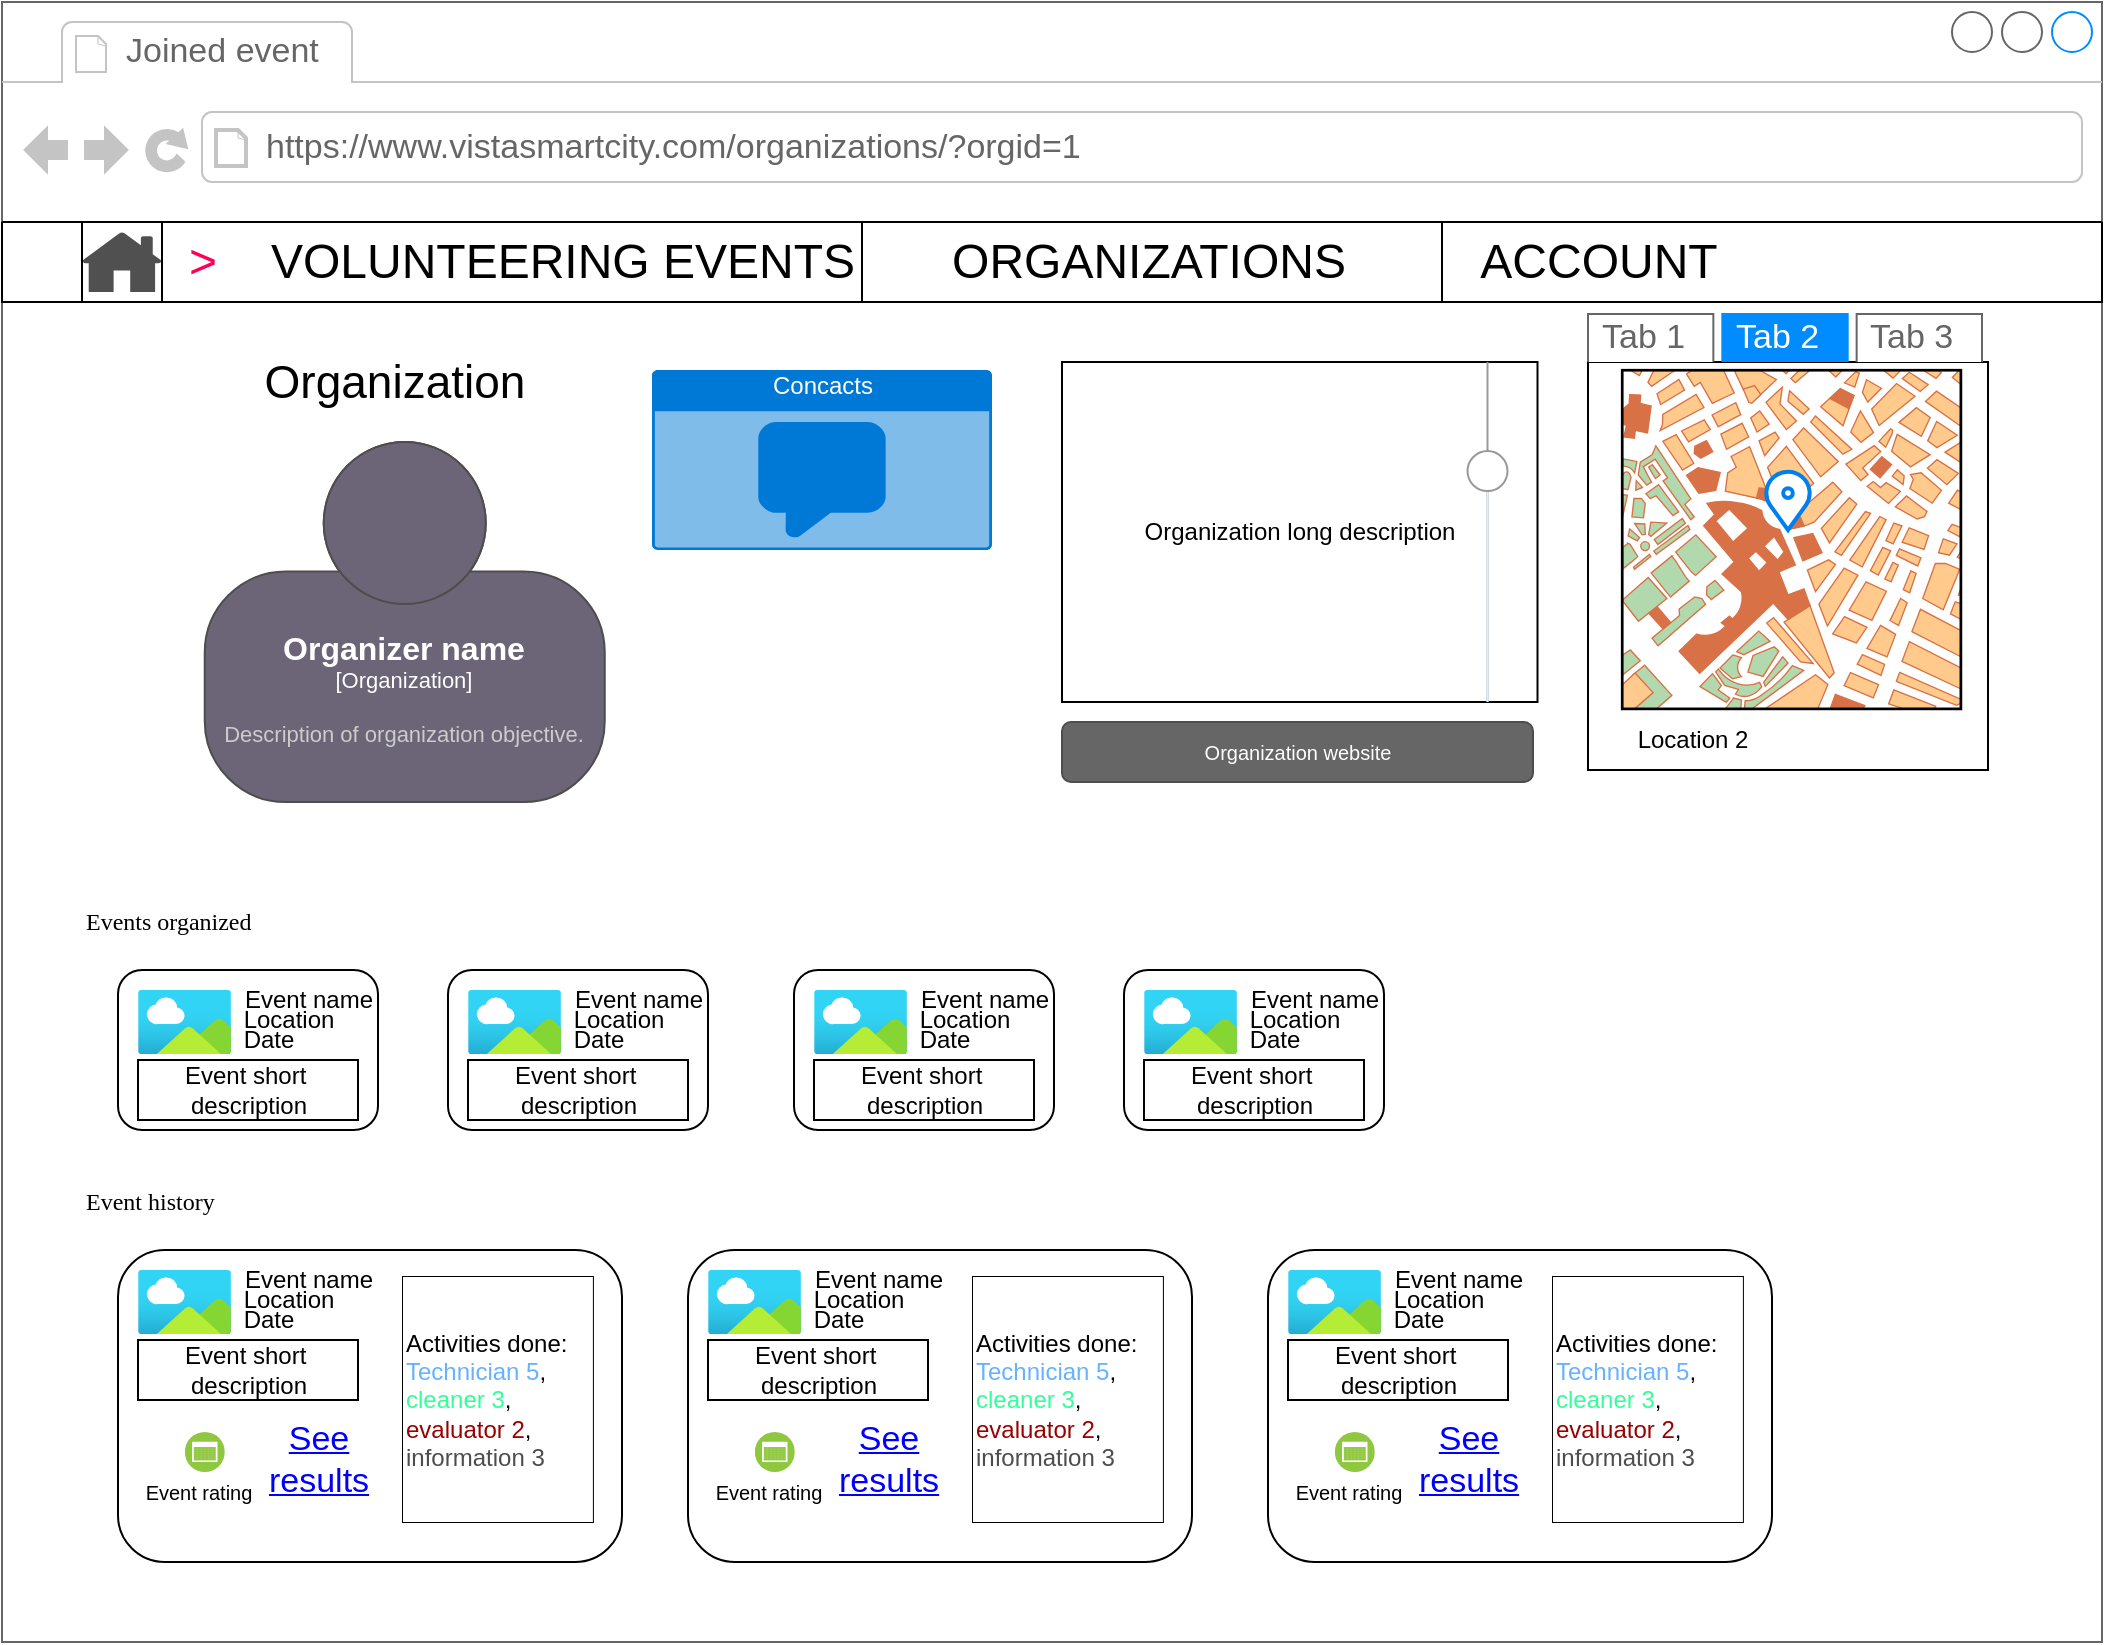 <mxfile version="21.2.3" type="github">
  <diagram name="Page-1" id="2cc2dc42-3aac-f2a9-1cec-7a8b7cbee084">
    <mxGraphModel dx="1436" dy="874" grid="1" gridSize="10" guides="1" tooltips="1" connect="1" arrows="1" fold="1" page="1" pageScale="1" pageWidth="1100" pageHeight="850" background="none" math="0" shadow="0">
      <root>
        <mxCell id="0" />
        <mxCell id="1" parent="0" />
        <mxCell id="7026571954dc6520-1" value="" style="strokeWidth=1;shadow=0;dashed=0;align=center;html=1;shape=mxgraph.mockup.containers.browserWindow;rSize=0;strokeColor=#666666;mainText=,;recursiveResize=0;rounded=0;labelBackgroundColor=none;fontFamily=Verdana;fontSize=12" parent="1" vertex="1">
          <mxGeometry x="30" y="20" width="1050" height="820" as="geometry" />
        </mxCell>
        <mxCell id="7026571954dc6520-2" value="Joined event" style="strokeWidth=1;shadow=0;dashed=0;align=center;html=1;shape=mxgraph.mockup.containers.anchor;fontSize=17;fontColor=#666666;align=left;" parent="7026571954dc6520-1" vertex="1">
          <mxGeometry x="60" y="12" width="110" height="26" as="geometry" />
        </mxCell>
        <mxCell id="7026571954dc6520-3" value="https://www.vistasmartcity.com/organizations/?orgid=1" style="strokeWidth=1;shadow=0;dashed=0;align=center;html=1;shape=mxgraph.mockup.containers.anchor;rSize=0;fontSize=17;fontColor=#666666;align=left;" parent="7026571954dc6520-1" vertex="1">
          <mxGeometry x="130" y="60" width="250" height="26" as="geometry" />
        </mxCell>
        <mxCell id="4rItziBb_c25DRYMOsrU-19" value="Organization long description" style="rounded=0;whiteSpace=wrap;html=1;" parent="7026571954dc6520-1" vertex="1">
          <mxGeometry x="530" y="180" width="237.75" height="170" as="geometry" />
        </mxCell>
        <mxCell id="4rItziBb_c25DRYMOsrU-20" value="" style="verticalLabelPosition=bottom;shadow=0;dashed=0;align=center;html=1;verticalAlign=top;strokeWidth=1;shape=mxgraph.mockup.forms.horSlider;strokeColor=#999999;sliderStyle=basic;sliderPos=69.032;handleStyle=circle;fillColor2=#ddeeff;direction=north;" parent="7026571954dc6520-1" vertex="1">
          <mxGeometry x="727.75" y="180" width="30" height="170" as="geometry" />
        </mxCell>
        <object placeholders="1" c4Name="Organizer name" c4Type="Organization" c4Description="Description of organization objective." label="&lt;font style=&quot;font-size: 16px&quot;&gt;&lt;b&gt;%c4Name%&lt;/b&gt;&lt;/font&gt;&lt;div&gt;[%c4Type%]&lt;/div&gt;&lt;br&gt;&lt;div&gt;&lt;font style=&quot;font-size: 11px&quot;&gt;&lt;font color=&quot;#cccccc&quot;&gt;%c4Description%&lt;/font&gt;&lt;/div&gt;" id="4rItziBb_c25DRYMOsrU-23">
          <mxCell style="html=1;fontSize=11;dashed=0;whiteSpace=wrap;fillColor=#6C6477;strokeColor=#4D4D4D;fontColor=#ffffff;shape=mxgraph.c4.person2;align=center;metaEdit=1;points=[[0.5,0,0],[1,0.5,0],[1,0.75,0],[0.75,1,0],[0.5,1,0],[0.25,1,0],[0,0.75,0],[0,0.5,0]];resizable=0;" parent="7026571954dc6520-1" vertex="1">
            <mxGeometry x="101.37" y="220" width="200" height="180" as="geometry" />
          </mxCell>
        </object>
        <mxCell id="4rItziBb_c25DRYMOsrU-26" value="" style="rounded=0;whiteSpace=wrap;html=1;" parent="7026571954dc6520-1" vertex="1">
          <mxGeometry x="793" y="180" width="200" height="204" as="geometry" />
        </mxCell>
        <mxCell id="4rItziBb_c25DRYMOsrU-25" value="" style="verticalLabelPosition=bottom;shadow=0;dashed=0;align=center;html=1;verticalAlign=top;strokeWidth=1;shape=mxgraph.mockup.misc.map;" parent="7026571954dc6520-1" vertex="1">
          <mxGeometry x="810" y="184" width="170" height="170" as="geometry" />
        </mxCell>
        <mxCell id="4rItziBb_c25DRYMOsrU-27" value="Location 2" style="text;html=1;align=center;verticalAlign=middle;resizable=0;points=[];autosize=1;strokeColor=none;fillColor=none;" parent="7026571954dc6520-1" vertex="1">
          <mxGeometry x="805" y="354" width="80" height="30" as="geometry" />
        </mxCell>
        <mxCell id="4rItziBb_c25DRYMOsrU-28" value="" style="html=1;verticalLabelPosition=bottom;align=center;labelBackgroundColor=#ffffff;verticalAlign=top;strokeWidth=2;strokeColor=#0080F0;shadow=0;dashed=0;shape=mxgraph.ios7.icons.location;" parent="7026571954dc6520-1" vertex="1">
          <mxGeometry x="881" y="234" width="24" height="30" as="geometry" />
        </mxCell>
        <mxCell id="4rItziBb_c25DRYMOsrU-29" value="&lt;font style=&quot;font-size: 23px;&quot;&gt;Organization&lt;/font&gt;" style="text;html=1;align=center;verticalAlign=middle;resizable=0;points=[];autosize=1;strokeColor=none;fillColor=none;" parent="7026571954dc6520-1" vertex="1">
          <mxGeometry x="121.37" y="170" width="150" height="40" as="geometry" />
        </mxCell>
        <mxCell id="4rItziBb_c25DRYMOsrU-33" value="Organization website" style="rounded=1;html=1;shadow=0;dashed=0;whiteSpace=wrap;fontSize=10;fillColor=#666666;align=center;strokeColor=#4D4D4D;fontColor=#ffffff;" parent="7026571954dc6520-1" vertex="1">
          <mxGeometry x="530" y="360" width="235.5" height="30" as="geometry" />
        </mxCell>
        <mxCell id="4rItziBb_c25DRYMOsrU-34" value="Concacts" style="html=1;strokeColor=none;fillColor=#0079D6;labelPosition=center;verticalLabelPosition=middle;verticalAlign=top;align=center;fontSize=12;outlineConnect=0;spacingTop=-6;fontColor=#FFFFFF;sketch=0;shape=mxgraph.sitemap.chat;" parent="7026571954dc6520-1" vertex="1">
          <mxGeometry x="325" y="184" width="170" height="90" as="geometry" />
        </mxCell>
        <mxCell id="n46MG3Q2pXrI5LUOVnrd-4" value="" style="group" vertex="1" connectable="0" parent="7026571954dc6520-1">
          <mxGeometry x="793" y="156" width="197" height="24" as="geometry" />
        </mxCell>
        <mxCell id="n46MG3Q2pXrI5LUOVnrd-1" value="Tab 1" style="strokeWidth=1;shadow=0;dashed=0;align=center;html=1;shape=mxgraph.mockup.forms.uRect;fontSize=17;fontColor=#666666;align=left;spacingLeft=5;strokeColor=#666666;" vertex="1" parent="n46MG3Q2pXrI5LUOVnrd-4">
          <mxGeometry width="62.682" height="24" as="geometry" />
        </mxCell>
        <mxCell id="n46MG3Q2pXrI5LUOVnrd-2" value="Tab 2" style="strokeWidth=1;shadow=0;dashed=0;align=center;html=1;shape=mxgraph.mockup.forms.uRect;fontSize=17;fontColor=#ffffff;align=left;spacingLeft=5;strokeColor=#008cff;fillColor=#008cff;" vertex="1" parent="n46MG3Q2pXrI5LUOVnrd-4">
          <mxGeometry x="67.159" width="62.682" height="24" as="geometry" />
        </mxCell>
        <mxCell id="n46MG3Q2pXrI5LUOVnrd-3" value="Tab 3" style="strokeWidth=1;shadow=0;dashed=0;align=center;html=1;shape=mxgraph.mockup.forms.uRect;fontSize=17;fontColor=#666666;align=left;spacingLeft=5;strokeColor=#666666;" vertex="1" parent="n46MG3Q2pXrI5LUOVnrd-4">
          <mxGeometry x="134.318" width="62.682" height="24" as="geometry" />
        </mxCell>
        <mxCell id="n46MG3Q2pXrI5LUOVnrd-5" value="Events organized" style="text;html=1;points=[];align=left;verticalAlign=top;spacingTop=-4;fontSize=12;fontFamily=Verdana;whiteSpace=wrap;" vertex="1" parent="7026571954dc6520-1">
          <mxGeometry x="40" y="450" width="240" height="40" as="geometry" />
        </mxCell>
        <mxCell id="n46MG3Q2pXrI5LUOVnrd-6" value="" style="rounded=1;whiteSpace=wrap;html=1;" vertex="1" parent="7026571954dc6520-1">
          <mxGeometry x="58" y="484" width="130" height="80" as="geometry" />
        </mxCell>
        <mxCell id="n46MG3Q2pXrI5LUOVnrd-7" value="" style="aspect=fixed;html=1;points=[];align=center;image;fontSize=12;image=img/lib/azure2/general/Image.svg;" vertex="1" parent="7026571954dc6520-1">
          <mxGeometry x="68" y="494" width="46.55" height="32" as="geometry" />
        </mxCell>
        <mxCell id="n46MG3Q2pXrI5LUOVnrd-8" value="Event name" style="text;html=1;align=center;verticalAlign=middle;resizable=0;points=[];autosize=1;strokeColor=none;fillColor=none;" vertex="1" parent="7026571954dc6520-1">
          <mxGeometry x="108" y="484" width="90" height="30" as="geometry" />
        </mxCell>
        <mxCell id="n46MG3Q2pXrI5LUOVnrd-9" value="Location" style="text;html=1;align=center;verticalAlign=middle;resizable=0;points=[];autosize=1;strokeColor=none;fillColor=none;" vertex="1" parent="7026571954dc6520-1">
          <mxGeometry x="108" y="494" width="70" height="30" as="geometry" />
        </mxCell>
        <mxCell id="n46MG3Q2pXrI5LUOVnrd-10" value="Date" style="text;html=1;align=center;verticalAlign=middle;resizable=0;points=[];autosize=1;strokeColor=none;fillColor=none;" vertex="1" parent="7026571954dc6520-1">
          <mxGeometry x="108" y="504" width="50" height="30" as="geometry" />
        </mxCell>
        <mxCell id="n46MG3Q2pXrI5LUOVnrd-11" value="" style="rounded=0;whiteSpace=wrap;html=1;" vertex="1" parent="7026571954dc6520-1">
          <mxGeometry x="68" y="529" width="110" height="30" as="geometry" />
        </mxCell>
        <mxCell id="n46MG3Q2pXrI5LUOVnrd-12" value="Event short&amp;nbsp;&lt;br&gt;description" style="text;html=1;align=center;verticalAlign=middle;resizable=0;points=[];autosize=1;strokeColor=none;fillColor=none;" vertex="1" parent="7026571954dc6520-1">
          <mxGeometry x="78" y="524" width="90" height="40" as="geometry" />
        </mxCell>
        <mxCell id="n46MG3Q2pXrI5LUOVnrd-13" value="" style="rounded=1;whiteSpace=wrap;html=1;" vertex="1" parent="7026571954dc6520-1">
          <mxGeometry x="223" y="484" width="130" height="80" as="geometry" />
        </mxCell>
        <mxCell id="n46MG3Q2pXrI5LUOVnrd-14" value="" style="aspect=fixed;html=1;points=[];align=center;image;fontSize=12;image=img/lib/azure2/general/Image.svg;" vertex="1" parent="7026571954dc6520-1">
          <mxGeometry x="233" y="494" width="46.55" height="32" as="geometry" />
        </mxCell>
        <mxCell id="n46MG3Q2pXrI5LUOVnrd-15" value="Event name" style="text;html=1;align=center;verticalAlign=middle;resizable=0;points=[];autosize=1;strokeColor=none;fillColor=none;" vertex="1" parent="7026571954dc6520-1">
          <mxGeometry x="273" y="484" width="90" height="30" as="geometry" />
        </mxCell>
        <mxCell id="n46MG3Q2pXrI5LUOVnrd-16" value="Location" style="text;html=1;align=center;verticalAlign=middle;resizable=0;points=[];autosize=1;strokeColor=none;fillColor=none;" vertex="1" parent="7026571954dc6520-1">
          <mxGeometry x="273" y="494" width="70" height="30" as="geometry" />
        </mxCell>
        <mxCell id="n46MG3Q2pXrI5LUOVnrd-17" value="Date" style="text;html=1;align=center;verticalAlign=middle;resizable=0;points=[];autosize=1;strokeColor=none;fillColor=none;" vertex="1" parent="7026571954dc6520-1">
          <mxGeometry x="273" y="504" width="50" height="30" as="geometry" />
        </mxCell>
        <mxCell id="n46MG3Q2pXrI5LUOVnrd-18" value="" style="rounded=0;whiteSpace=wrap;html=1;" vertex="1" parent="7026571954dc6520-1">
          <mxGeometry x="233" y="529" width="110" height="30" as="geometry" />
        </mxCell>
        <mxCell id="n46MG3Q2pXrI5LUOVnrd-19" value="Event short&amp;nbsp;&lt;br&gt;description" style="text;html=1;align=center;verticalAlign=middle;resizable=0;points=[];autosize=1;strokeColor=none;fillColor=none;" vertex="1" parent="7026571954dc6520-1">
          <mxGeometry x="243" y="524" width="90" height="40" as="geometry" />
        </mxCell>
        <mxCell id="n46MG3Q2pXrI5LUOVnrd-20" value="" style="rounded=1;whiteSpace=wrap;html=1;" vertex="1" parent="7026571954dc6520-1">
          <mxGeometry x="396" y="484" width="130" height="80" as="geometry" />
        </mxCell>
        <mxCell id="n46MG3Q2pXrI5LUOVnrd-21" value="" style="aspect=fixed;html=1;points=[];align=center;image;fontSize=12;image=img/lib/azure2/general/Image.svg;" vertex="1" parent="7026571954dc6520-1">
          <mxGeometry x="406" y="494" width="46.55" height="32" as="geometry" />
        </mxCell>
        <mxCell id="n46MG3Q2pXrI5LUOVnrd-22" value="Event name" style="text;html=1;align=center;verticalAlign=middle;resizable=0;points=[];autosize=1;strokeColor=none;fillColor=none;" vertex="1" parent="7026571954dc6520-1">
          <mxGeometry x="446" y="484" width="90" height="30" as="geometry" />
        </mxCell>
        <mxCell id="n46MG3Q2pXrI5LUOVnrd-23" value="Location" style="text;html=1;align=center;verticalAlign=middle;resizable=0;points=[];autosize=1;strokeColor=none;fillColor=none;" vertex="1" parent="7026571954dc6520-1">
          <mxGeometry x="446" y="494" width="70" height="30" as="geometry" />
        </mxCell>
        <mxCell id="n46MG3Q2pXrI5LUOVnrd-24" value="Date" style="text;html=1;align=center;verticalAlign=middle;resizable=0;points=[];autosize=1;strokeColor=none;fillColor=none;" vertex="1" parent="7026571954dc6520-1">
          <mxGeometry x="446" y="504" width="50" height="30" as="geometry" />
        </mxCell>
        <mxCell id="n46MG3Q2pXrI5LUOVnrd-25" value="" style="rounded=0;whiteSpace=wrap;html=1;" vertex="1" parent="7026571954dc6520-1">
          <mxGeometry x="406" y="529" width="110" height="30" as="geometry" />
        </mxCell>
        <mxCell id="n46MG3Q2pXrI5LUOVnrd-26" value="Event short&amp;nbsp;&lt;br&gt;description" style="text;html=1;align=center;verticalAlign=middle;resizable=0;points=[];autosize=1;strokeColor=none;fillColor=none;" vertex="1" parent="7026571954dc6520-1">
          <mxGeometry x="416" y="524" width="90" height="40" as="geometry" />
        </mxCell>
        <mxCell id="n46MG3Q2pXrI5LUOVnrd-27" value="" style="rounded=1;whiteSpace=wrap;html=1;" vertex="1" parent="7026571954dc6520-1">
          <mxGeometry x="561" y="484" width="130" height="80" as="geometry" />
        </mxCell>
        <mxCell id="n46MG3Q2pXrI5LUOVnrd-28" value="" style="aspect=fixed;html=1;points=[];align=center;image;fontSize=12;image=img/lib/azure2/general/Image.svg;" vertex="1" parent="7026571954dc6520-1">
          <mxGeometry x="571" y="494" width="46.55" height="32" as="geometry" />
        </mxCell>
        <mxCell id="n46MG3Q2pXrI5LUOVnrd-29" value="Event name" style="text;html=1;align=center;verticalAlign=middle;resizable=0;points=[];autosize=1;strokeColor=none;fillColor=none;" vertex="1" parent="7026571954dc6520-1">
          <mxGeometry x="611" y="484" width="90" height="30" as="geometry" />
        </mxCell>
        <mxCell id="n46MG3Q2pXrI5LUOVnrd-30" value="Location" style="text;html=1;align=center;verticalAlign=middle;resizable=0;points=[];autosize=1;strokeColor=none;fillColor=none;" vertex="1" parent="7026571954dc6520-1">
          <mxGeometry x="611" y="494" width="70" height="30" as="geometry" />
        </mxCell>
        <mxCell id="n46MG3Q2pXrI5LUOVnrd-31" value="Date" style="text;html=1;align=center;verticalAlign=middle;resizable=0;points=[];autosize=1;strokeColor=none;fillColor=none;" vertex="1" parent="7026571954dc6520-1">
          <mxGeometry x="611" y="504" width="50" height="30" as="geometry" />
        </mxCell>
        <mxCell id="n46MG3Q2pXrI5LUOVnrd-32" value="" style="rounded=0;whiteSpace=wrap;html=1;" vertex="1" parent="7026571954dc6520-1">
          <mxGeometry x="571" y="529" width="110" height="30" as="geometry" />
        </mxCell>
        <mxCell id="n46MG3Q2pXrI5LUOVnrd-33" value="Event short&amp;nbsp;&lt;br&gt;description" style="text;html=1;align=center;verticalAlign=middle;resizable=0;points=[];autosize=1;strokeColor=none;fillColor=none;" vertex="1" parent="7026571954dc6520-1">
          <mxGeometry x="581" y="524" width="90" height="40" as="geometry" />
        </mxCell>
        <mxCell id="n46MG3Q2pXrI5LUOVnrd-63" value="Event history" style="text;html=1;points=[];align=left;verticalAlign=top;spacingTop=-4;fontSize=12;fontFamily=Verdana;whiteSpace=wrap;" vertex="1" parent="7026571954dc6520-1">
          <mxGeometry x="40" y="590" width="240" height="40" as="geometry" />
        </mxCell>
        <mxCell id="n46MG3Q2pXrI5LUOVnrd-64" value="" style="rounded=1;whiteSpace=wrap;html=1;" vertex="1" parent="7026571954dc6520-1">
          <mxGeometry x="58" y="624" width="252" height="156" as="geometry" />
        </mxCell>
        <mxCell id="n46MG3Q2pXrI5LUOVnrd-65" value="" style="aspect=fixed;html=1;points=[];align=center;image;fontSize=12;image=img/lib/azure2/general/Image.svg;" vertex="1" parent="7026571954dc6520-1">
          <mxGeometry x="68" y="634" width="46.55" height="32" as="geometry" />
        </mxCell>
        <mxCell id="n46MG3Q2pXrI5LUOVnrd-66" value="Event name" style="text;html=1;align=center;verticalAlign=middle;resizable=0;points=[];autosize=1;strokeColor=none;fillColor=none;" vertex="1" parent="7026571954dc6520-1">
          <mxGeometry x="108" y="624" width="90" height="30" as="geometry" />
        </mxCell>
        <mxCell id="n46MG3Q2pXrI5LUOVnrd-67" value="Location" style="text;html=1;align=center;verticalAlign=middle;resizable=0;points=[];autosize=1;strokeColor=none;fillColor=none;" vertex="1" parent="7026571954dc6520-1">
          <mxGeometry x="108" y="634" width="70" height="30" as="geometry" />
        </mxCell>
        <mxCell id="n46MG3Q2pXrI5LUOVnrd-68" value="Date" style="text;html=1;align=center;verticalAlign=middle;resizable=0;points=[];autosize=1;strokeColor=none;fillColor=none;" vertex="1" parent="7026571954dc6520-1">
          <mxGeometry x="108" y="644" width="50" height="30" as="geometry" />
        </mxCell>
        <mxCell id="n46MG3Q2pXrI5LUOVnrd-69" value="" style="rounded=0;whiteSpace=wrap;html=1;" vertex="1" parent="7026571954dc6520-1">
          <mxGeometry x="68" y="669" width="110" height="30" as="geometry" />
        </mxCell>
        <mxCell id="n46MG3Q2pXrI5LUOVnrd-70" value="Event short&amp;nbsp;&lt;br&gt;description" style="text;html=1;align=center;verticalAlign=middle;resizable=0;points=[];autosize=1;strokeColor=none;fillColor=none;" vertex="1" parent="7026571954dc6520-1">
          <mxGeometry x="78" y="664" width="90" height="40" as="geometry" />
        </mxCell>
        <mxCell id="n46MG3Q2pXrI5LUOVnrd-92" value="" style="shape=image;html=1;verticalAlign=top;verticalLabelPosition=bottom;labelBackgroundColor=#ffffff;imageAspect=0;aspect=fixed;image=https://cdn3.iconfinder.com/data/icons/survey-color/512/Survey_rating_rate-48-128.png" vertex="1" parent="7026571954dc6520-1">
          <mxGeometry x="83.91" y="712" width="35" height="35" as="geometry" />
        </mxCell>
        <mxCell id="n46MG3Q2pXrI5LUOVnrd-93" value="Event rating" style="text;html=1;align=center;verticalAlign=middle;resizable=0;points=[];autosize=1;strokeColor=none;fillColor=none;fontSize=10;" vertex="1" parent="7026571954dc6520-1">
          <mxGeometry x="58" y="730" width="80" height="30" as="geometry" />
        </mxCell>
        <mxCell id="n46MG3Q2pXrI5LUOVnrd-94" value="" style="aspect=fixed;perimeter=ellipsePerimeter;html=1;align=center;shadow=0;dashed=0;fontColor=#4277BB;labelBackgroundColor=#ffffff;fontSize=12;spacingTop=3;image;image=img/lib/ibm/blockchain/event.svg;" vertex="1" parent="7026571954dc6520-1">
          <mxGeometry x="91.41" y="715" width="20" height="20" as="geometry" />
        </mxCell>
        <mxCell id="n46MG3Q2pXrI5LUOVnrd-96" value="Activities done: &lt;font color=&quot;#66b2ff&quot;&gt;Technician 5&lt;/font&gt;, &lt;br&gt;&lt;font color=&quot;#33ff99&quot;&gt;cleaner 3&lt;/font&gt;, &lt;br&gt;&lt;font color=&quot;#990000&quot;&gt;evaluator 2&lt;/font&gt;, &lt;br&gt;&lt;font color=&quot;#4d4d4d&quot;&gt;information 3&lt;/font&gt;" style="rounded=0;whiteSpace=wrap;html=1;strokeWidth=0.5;align=left;" vertex="1" parent="7026571954dc6520-1">
          <mxGeometry x="200" y="637" width="95.45" height="123" as="geometry" />
        </mxCell>
        <mxCell id="n46MG3Q2pXrI5LUOVnrd-97" value="See &lt;br&gt;results" style="shape=rectangle;strokeColor=none;fillColor=none;linkText=;fontSize=17;fontColor=#0000ff;fontStyle=4;html=1;align=center;" vertex="1" parent="7026571954dc6520-1">
          <mxGeometry x="128" y="704" width="60" height="50" as="geometry" />
        </mxCell>
        <mxCell id="n46MG3Q2pXrI5LUOVnrd-98" value="" style="rounded=1;whiteSpace=wrap;html=1;" vertex="1" parent="7026571954dc6520-1">
          <mxGeometry x="343" y="624" width="252" height="156" as="geometry" />
        </mxCell>
        <mxCell id="n46MG3Q2pXrI5LUOVnrd-99" value="" style="aspect=fixed;html=1;points=[];align=center;image;fontSize=12;image=img/lib/azure2/general/Image.svg;" vertex="1" parent="7026571954dc6520-1">
          <mxGeometry x="353" y="634" width="46.55" height="32" as="geometry" />
        </mxCell>
        <mxCell id="n46MG3Q2pXrI5LUOVnrd-100" value="Event name" style="text;html=1;align=center;verticalAlign=middle;resizable=0;points=[];autosize=1;strokeColor=none;fillColor=none;" vertex="1" parent="7026571954dc6520-1">
          <mxGeometry x="393" y="624" width="90" height="30" as="geometry" />
        </mxCell>
        <mxCell id="n46MG3Q2pXrI5LUOVnrd-101" value="Location" style="text;html=1;align=center;verticalAlign=middle;resizable=0;points=[];autosize=1;strokeColor=none;fillColor=none;" vertex="1" parent="7026571954dc6520-1">
          <mxGeometry x="393" y="634" width="70" height="30" as="geometry" />
        </mxCell>
        <mxCell id="n46MG3Q2pXrI5LUOVnrd-102" value="Date" style="text;html=1;align=center;verticalAlign=middle;resizable=0;points=[];autosize=1;strokeColor=none;fillColor=none;" vertex="1" parent="7026571954dc6520-1">
          <mxGeometry x="393" y="644" width="50" height="30" as="geometry" />
        </mxCell>
        <mxCell id="n46MG3Q2pXrI5LUOVnrd-103" value="" style="rounded=0;whiteSpace=wrap;html=1;" vertex="1" parent="7026571954dc6520-1">
          <mxGeometry x="353" y="669" width="110" height="30" as="geometry" />
        </mxCell>
        <mxCell id="n46MG3Q2pXrI5LUOVnrd-104" value="Event short&amp;nbsp;&lt;br&gt;description" style="text;html=1;align=center;verticalAlign=middle;resizable=0;points=[];autosize=1;strokeColor=none;fillColor=none;" vertex="1" parent="7026571954dc6520-1">
          <mxGeometry x="363" y="664" width="90" height="40" as="geometry" />
        </mxCell>
        <mxCell id="n46MG3Q2pXrI5LUOVnrd-105" value="" style="shape=image;html=1;verticalAlign=top;verticalLabelPosition=bottom;labelBackgroundColor=#ffffff;imageAspect=0;aspect=fixed;image=https://cdn3.iconfinder.com/data/icons/survey-color/512/Survey_rating_rate-48-128.png" vertex="1" parent="7026571954dc6520-1">
          <mxGeometry x="368.91" y="712" width="35" height="35" as="geometry" />
        </mxCell>
        <mxCell id="n46MG3Q2pXrI5LUOVnrd-106" value="Event rating" style="text;html=1;align=center;verticalAlign=middle;resizable=0;points=[];autosize=1;strokeColor=none;fillColor=none;fontSize=10;" vertex="1" parent="7026571954dc6520-1">
          <mxGeometry x="343" y="730" width="80" height="30" as="geometry" />
        </mxCell>
        <mxCell id="n46MG3Q2pXrI5LUOVnrd-107" value="" style="aspect=fixed;perimeter=ellipsePerimeter;html=1;align=center;shadow=0;dashed=0;fontColor=#4277BB;labelBackgroundColor=#ffffff;fontSize=12;spacingTop=3;image;image=img/lib/ibm/blockchain/event.svg;" vertex="1" parent="7026571954dc6520-1">
          <mxGeometry x="376.41" y="715" width="20" height="20" as="geometry" />
        </mxCell>
        <mxCell id="n46MG3Q2pXrI5LUOVnrd-108" value="Activities done: &lt;font color=&quot;#66b2ff&quot;&gt;Technician 5&lt;/font&gt;, &lt;br&gt;&lt;font color=&quot;#33ff99&quot;&gt;cleaner 3&lt;/font&gt;, &lt;br&gt;&lt;font color=&quot;#990000&quot;&gt;evaluator 2&lt;/font&gt;, &lt;br&gt;&lt;font color=&quot;#4d4d4d&quot;&gt;information 3&lt;/font&gt;" style="rounded=0;whiteSpace=wrap;html=1;strokeWidth=0.5;align=left;" vertex="1" parent="7026571954dc6520-1">
          <mxGeometry x="485" y="637" width="95.45" height="123" as="geometry" />
        </mxCell>
        <mxCell id="n46MG3Q2pXrI5LUOVnrd-109" value="See &lt;br&gt;results" style="shape=rectangle;strokeColor=none;fillColor=none;linkText=;fontSize=17;fontColor=#0000ff;fontStyle=4;html=1;align=center;" vertex="1" parent="7026571954dc6520-1">
          <mxGeometry x="413" y="704" width="60" height="50" as="geometry" />
        </mxCell>
        <mxCell id="n46MG3Q2pXrI5LUOVnrd-110" value="" style="rounded=1;whiteSpace=wrap;html=1;" vertex="1" parent="7026571954dc6520-1">
          <mxGeometry x="633" y="624" width="252" height="156" as="geometry" />
        </mxCell>
        <mxCell id="n46MG3Q2pXrI5LUOVnrd-111" value="" style="aspect=fixed;html=1;points=[];align=center;image;fontSize=12;image=img/lib/azure2/general/Image.svg;" vertex="1" parent="7026571954dc6520-1">
          <mxGeometry x="643" y="634" width="46.55" height="32" as="geometry" />
        </mxCell>
        <mxCell id="n46MG3Q2pXrI5LUOVnrd-112" value="Event name" style="text;html=1;align=center;verticalAlign=middle;resizable=0;points=[];autosize=1;strokeColor=none;fillColor=none;" vertex="1" parent="7026571954dc6520-1">
          <mxGeometry x="683" y="624" width="90" height="30" as="geometry" />
        </mxCell>
        <mxCell id="n46MG3Q2pXrI5LUOVnrd-113" value="Location" style="text;html=1;align=center;verticalAlign=middle;resizable=0;points=[];autosize=1;strokeColor=none;fillColor=none;" vertex="1" parent="7026571954dc6520-1">
          <mxGeometry x="683" y="634" width="70" height="30" as="geometry" />
        </mxCell>
        <mxCell id="n46MG3Q2pXrI5LUOVnrd-114" value="Date" style="text;html=1;align=center;verticalAlign=middle;resizable=0;points=[];autosize=1;strokeColor=none;fillColor=none;" vertex="1" parent="7026571954dc6520-1">
          <mxGeometry x="683" y="644" width="50" height="30" as="geometry" />
        </mxCell>
        <mxCell id="n46MG3Q2pXrI5LUOVnrd-115" value="" style="rounded=0;whiteSpace=wrap;html=1;" vertex="1" parent="7026571954dc6520-1">
          <mxGeometry x="643" y="669" width="110" height="30" as="geometry" />
        </mxCell>
        <mxCell id="n46MG3Q2pXrI5LUOVnrd-116" value="Event short&amp;nbsp;&lt;br&gt;description" style="text;html=1;align=center;verticalAlign=middle;resizable=0;points=[];autosize=1;strokeColor=none;fillColor=none;" vertex="1" parent="7026571954dc6520-1">
          <mxGeometry x="653" y="664" width="90" height="40" as="geometry" />
        </mxCell>
        <mxCell id="n46MG3Q2pXrI5LUOVnrd-117" value="" style="shape=image;html=1;verticalAlign=top;verticalLabelPosition=bottom;labelBackgroundColor=#ffffff;imageAspect=0;aspect=fixed;image=https://cdn3.iconfinder.com/data/icons/survey-color/512/Survey_rating_rate-48-128.png" vertex="1" parent="7026571954dc6520-1">
          <mxGeometry x="658.91" y="712" width="35" height="35" as="geometry" />
        </mxCell>
        <mxCell id="n46MG3Q2pXrI5LUOVnrd-118" value="Event rating" style="text;html=1;align=center;verticalAlign=middle;resizable=0;points=[];autosize=1;strokeColor=none;fillColor=none;fontSize=10;" vertex="1" parent="7026571954dc6520-1">
          <mxGeometry x="633" y="730" width="80" height="30" as="geometry" />
        </mxCell>
        <mxCell id="n46MG3Q2pXrI5LUOVnrd-119" value="" style="aspect=fixed;perimeter=ellipsePerimeter;html=1;align=center;shadow=0;dashed=0;fontColor=#4277BB;labelBackgroundColor=#ffffff;fontSize=12;spacingTop=3;image;image=img/lib/ibm/blockchain/event.svg;" vertex="1" parent="7026571954dc6520-1">
          <mxGeometry x="666.41" y="715" width="20" height="20" as="geometry" />
        </mxCell>
        <mxCell id="n46MG3Q2pXrI5LUOVnrd-120" value="Activities done: &lt;font color=&quot;#66b2ff&quot;&gt;Technician 5&lt;/font&gt;, &lt;br&gt;&lt;font color=&quot;#33ff99&quot;&gt;cleaner 3&lt;/font&gt;, &lt;br&gt;&lt;font color=&quot;#990000&quot;&gt;evaluator 2&lt;/font&gt;, &lt;br&gt;&lt;font color=&quot;#4d4d4d&quot;&gt;information 3&lt;/font&gt;" style="rounded=0;whiteSpace=wrap;html=1;strokeWidth=0.5;align=left;" vertex="1" parent="7026571954dc6520-1">
          <mxGeometry x="775" y="637" width="95.45" height="123" as="geometry" />
        </mxCell>
        <mxCell id="n46MG3Q2pXrI5LUOVnrd-121" value="See &lt;br&gt;results" style="shape=rectangle;strokeColor=none;fillColor=none;linkText=;fontSize=17;fontColor=#0000ff;fontStyle=4;html=1;align=center;" vertex="1" parent="7026571954dc6520-1">
          <mxGeometry x="703" y="704" width="60" height="50" as="geometry" />
        </mxCell>
        <mxCell id="rk1dpR8E0q6zi79prH13-4" value="" style="shape=image;html=1;verticalAlign=top;verticalLabelPosition=bottom;labelBackgroundColor=#ffffff;imageAspect=0;aspect=fixed;image=https://cdn4.iconfinder.com/data/icons/evil-icons-user-interface/64/menu-128.png" parent="1" vertex="1">
          <mxGeometry x="30" y="130" width="40" height="40" as="geometry" />
        </mxCell>
        <mxCell id="rk1dpR8E0q6zi79prH13-5" value="" style="sketch=0;pointerEvents=1;shadow=0;dashed=0;html=1;strokeColor=none;fillColor=#505050;labelPosition=center;verticalLabelPosition=bottom;verticalAlign=top;outlineConnect=0;align=center;shape=mxgraph.office.concepts.home;" parent="1" vertex="1">
          <mxGeometry x="70" y="135" width="40" height="30" as="geometry" />
        </mxCell>
        <mxCell id="rk1dpR8E0q6zi79prH13-6" value="" style="swimlane;startSize=0;" parent="1" vertex="1">
          <mxGeometry x="30" y="130" width="40" height="40" as="geometry" />
        </mxCell>
        <mxCell id="rk1dpR8E0q6zi79prH13-7" value="" style="swimlane;startSize=0;" parent="1" vertex="1">
          <mxGeometry x="70" y="130" width="390" height="40" as="geometry" />
        </mxCell>
        <mxCell id="rk1dpR8E0q6zi79prH13-8" value="&lt;font style=&quot;font-size: 24px;&quot;&gt;VOLUNTEERING EVENTS&lt;/font&gt;" style="text;html=1;align=center;verticalAlign=middle;resizable=0;points=[];autosize=1;strokeColor=none;fillColor=none;" parent="rk1dpR8E0q6zi79prH13-7" vertex="1">
          <mxGeometry x="80" width="320" height="40" as="geometry" />
        </mxCell>
        <mxCell id="rk1dpR8E0q6zi79prH13-9" value="&lt;font style=&quot;font-size: 24px;&quot; color=&quot;#ff0055&quot;&gt;&amp;gt;&lt;/font&gt;" style="text;html=1;align=center;verticalAlign=middle;resizable=0;points=[];autosize=1;strokeColor=none;fillColor=none;" parent="rk1dpR8E0q6zi79prH13-7" vertex="1">
          <mxGeometry x="40" width="40" height="40" as="geometry" />
        </mxCell>
        <mxCell id="rk1dpR8E0q6zi79prH13-10" value="" style="swimlane;startSize=0;" parent="1" vertex="1">
          <mxGeometry x="750" y="130" width="330" height="40" as="geometry">
            <mxRectangle x="750" y="130" width="50" height="40" as="alternateBounds" />
          </mxGeometry>
        </mxCell>
        <mxCell id="rk1dpR8E0q6zi79prH13-11" value="&lt;font style=&quot;font-size: 24px;&quot;&gt;ACCOUNT&lt;/font&gt;" style="text;html=1;align=center;verticalAlign=middle;resizable=0;points=[];autosize=1;strokeColor=none;fillColor=none;" parent="rk1dpR8E0q6zi79prH13-10" vertex="1">
          <mxGeometry x="8" width="140" height="40" as="geometry" />
        </mxCell>
        <mxCell id="rk1dpR8E0q6zi79prH13-12" value="" style="swimlane;startSize=0;" parent="1" vertex="1">
          <mxGeometry x="70" y="130" width="40" height="40" as="geometry" />
        </mxCell>
        <mxCell id="rk1dpR8E0q6zi79prH13-13" value="" style="swimlane;startSize=0;" parent="1" vertex="1">
          <mxGeometry x="460" y="130" width="290" height="40" as="geometry" />
        </mxCell>
        <mxCell id="rk1dpR8E0q6zi79prH13-14" value="&lt;span style=&quot;font-size: 24px;&quot;&gt;ORGANIZATIONS&lt;/span&gt;" style="text;html=1;align=center;verticalAlign=middle;resizable=0;points=[];autosize=1;strokeColor=none;fillColor=none;" parent="rk1dpR8E0q6zi79prH13-13" vertex="1">
          <mxGeometry x="33" width="220" height="40" as="geometry" />
        </mxCell>
      </root>
    </mxGraphModel>
  </diagram>
</mxfile>
